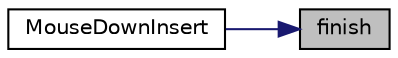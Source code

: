 digraph "finish"
{
 // LATEX_PDF_SIZE
  edge [fontname="Helvetica",fontsize="10",labelfontname="Helvetica",labelfontsize="10"];
  node [fontname="Helvetica",fontsize="10",shape=record];
  rankdir="RL";
  Node3 [label="finish",height=0.2,width=0.4,color="black", fillcolor="grey75", style="filled", fontcolor="black",tooltip=" "];
  Node3 -> Node4 [dir="back",color="midnightblue",fontsize="10",style="solid",fontname="Helvetica"];
  Node4 [label="MouseDownInsert",height=0.2,width=0.4,color="black", fillcolor="white", style="filled",URL="$classShapeLib_1_1VShape_1_1ShapeText.html#a700084c3edd8a598710554d2537c9a82",tooltip=" "];
}
